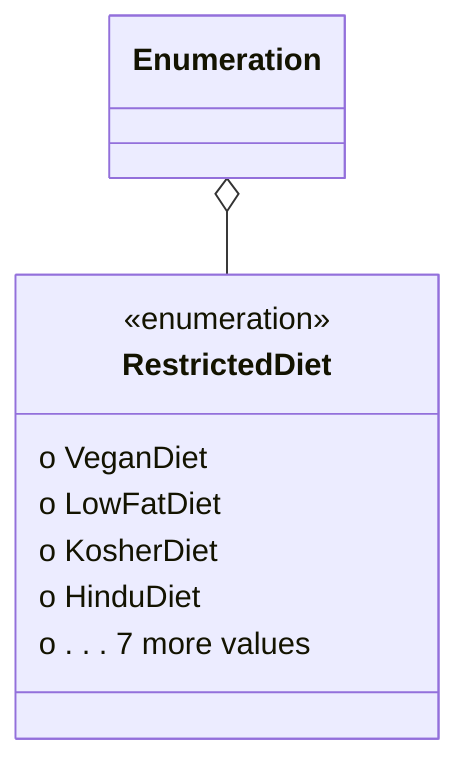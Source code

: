 classDiagram
Enumeration o-- RestrictedDiet
  class RestrictedDiet {
<<enumeration>>
  o VeganDiet
  o LowFatDiet
  o KosherDiet
  o HinduDiet
  o . . . 7 more values
}